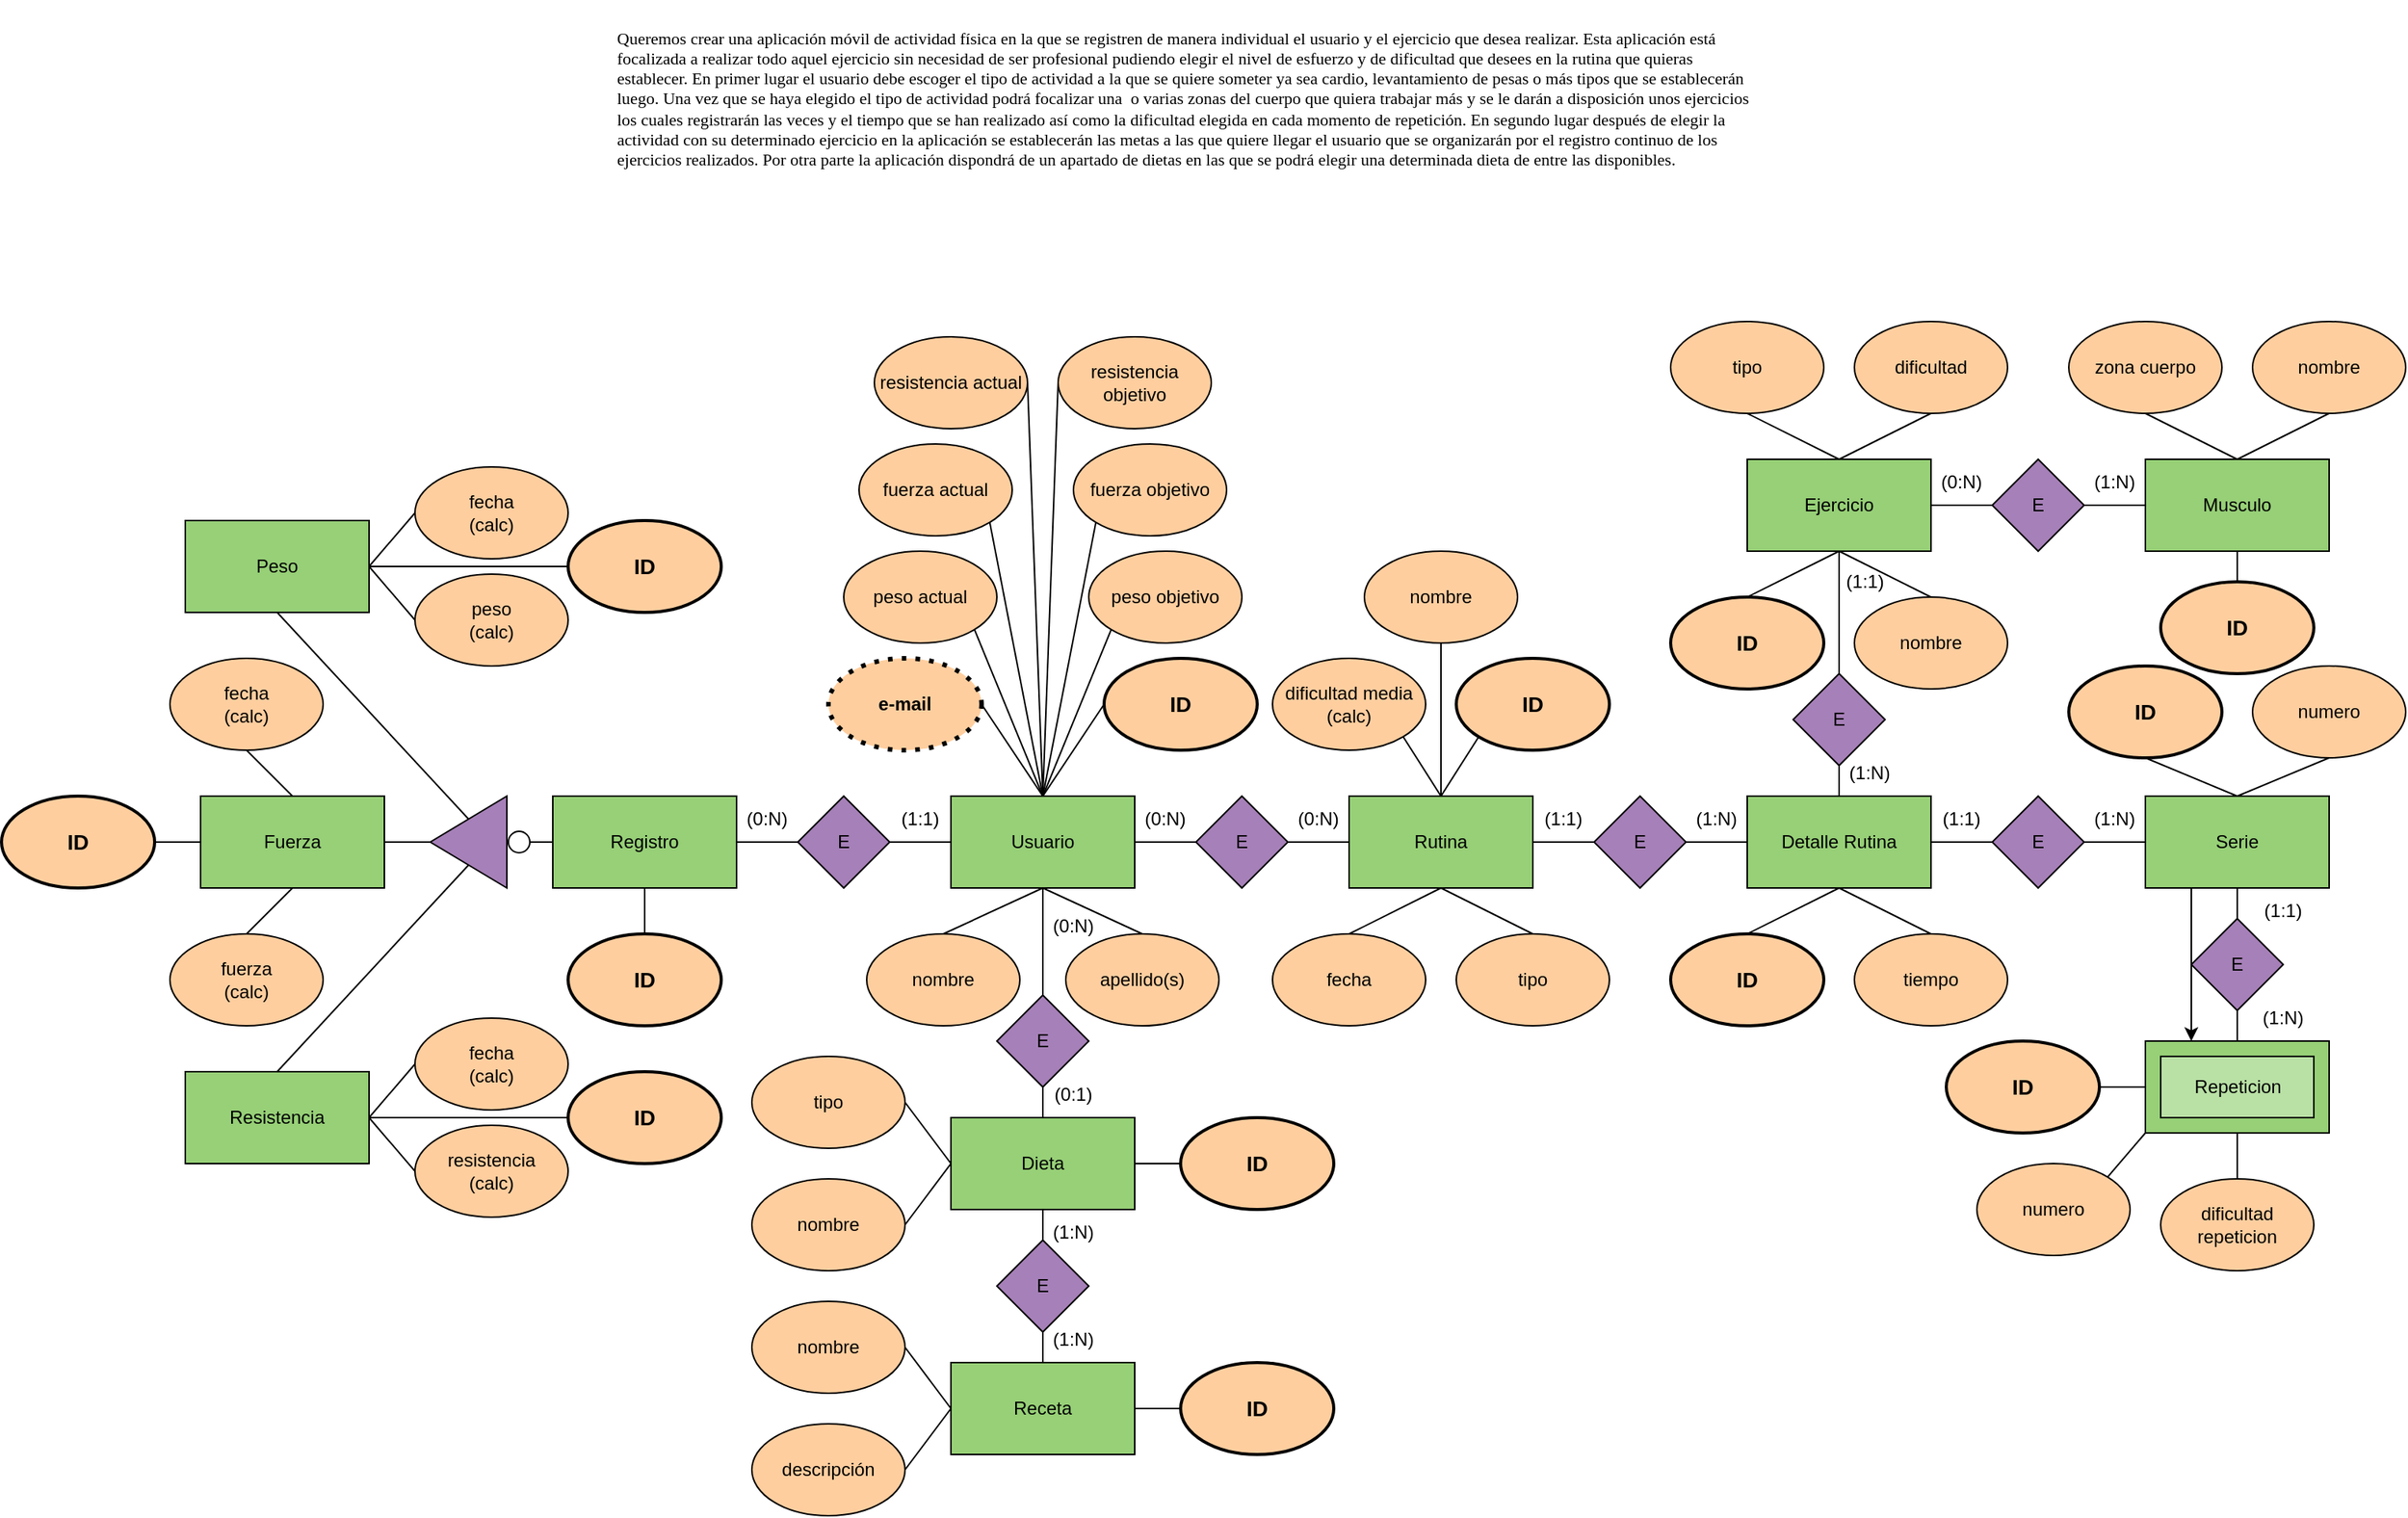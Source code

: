 <mxfile version="22.1.11" type="github">
  <diagram name="Página-1" id="_bR8Y0PelfN_u2xStO4r">
    <mxGraphModel dx="2514" dy="868" grid="1" gridSize="10" guides="1" tooltips="1" connect="1" arrows="1" fold="1" page="1" pageScale="1" pageWidth="827" pageHeight="1169" math="0" shadow="0">
      <root>
        <mxCell id="0" />
        <mxCell id="1" parent="0" />
        <mxCell id="4WxtduSmjNVkcB8dckDW-1" value="&lt;p style=&quot;line-height: 1.8; margin-top: 0pt; margin-bottom: 0pt; font-size: 11px;&quot; dir=&quot;ltr&quot;&gt;&lt;/p&gt;&lt;div style=&quot;font-size: 11px;&quot;&gt;&lt;/div&gt;&lt;span style=&quot;font-size: 11px; background-color: transparent; font-variant-numeric: normal; font-variant-east-asian: normal; font-variant-alternates: normal; font-variant-position: normal; vertical-align: baseline;&quot;&gt;Queremos crear una aplicación móvil de actividad física en la que se registren de manera individual el usuario y el ejercicio que desea realizar. Esta aplicación está focalizada a realizar todo aquel ejercicio sin necesidad de ser profesional pudiendo elegir el nivel de esfuerzo y de dificultad que desees en la rutina que quieras establecer. En primer lugar el usuario debe escoger el tipo de actividad a la que se quiere someter ya sea cardio, levantamiento de pesas o más tipos que se establecerán luego. Una vez que se haya elegido el tipo de actividad podrá focalizar una&amp;nbsp; o varias zonas del cuerpo que quiera trabajar más y se le darán a disposición unos ejercicios los cuales registrarán las veces y el tiempo que se han realizado así como la dificultad elegida en cada momento de repetición. En segundo lugar después de elegir la actividad con su determinado ejercicio en la aplicación se establecerán las metas a las que quiere llegar el usuario que se organizarán por el registro continuo de los ejercicios realizados. Por otra parte la aplicación dispondrá de un apartado de dietas en las que se podrá elegir una determinada dieta de entre las disponibles.&lt;/span&gt;&lt;p style=&quot;font-size: 11px;&quot;&gt;&lt;/p&gt;&lt;span id=&quot;docs-internal-guid-8e93c218-7fff-2fc9-c52b-f58a5ba16b33&quot; style=&quot;font-size: 11px;&quot;&gt;&lt;/span&gt;" style="text;html=1;strokeColor=none;fillColor=none;align=left;verticalAlign=middle;whiteSpace=wrap;rounded=0;fontSize=11;fontFamily=Verdana;" vertex="1" parent="1">
          <mxGeometry x="40" y="40" width="750" height="140" as="geometry" />
        </mxCell>
        <mxCell id="4WxtduSmjNVkcB8dckDW-85" style="edgeStyle=orthogonalEdgeStyle;rounded=0;orthogonalLoop=1;jettySize=auto;html=1;entryX=0.5;entryY=0;entryDx=0;entryDy=0;endArrow=none;endFill=0;" edge="1" parent="1" source="4WxtduSmjNVkcB8dckDW-2" target="4WxtduSmjNVkcB8dckDW-63">
          <mxGeometry relative="1" as="geometry" />
        </mxCell>
        <mxCell id="4WxtduSmjNVkcB8dckDW-89" style="edgeStyle=orthogonalEdgeStyle;rounded=0;orthogonalLoop=1;jettySize=auto;html=1;entryX=1;entryY=0.5;entryDx=0;entryDy=0;endArrow=none;endFill=0;" edge="1" parent="1" source="4WxtduSmjNVkcB8dckDW-2" target="4WxtduSmjNVkcB8dckDW-60">
          <mxGeometry relative="1" as="geometry" />
        </mxCell>
        <mxCell id="4WxtduSmjNVkcB8dckDW-97" style="edgeStyle=orthogonalEdgeStyle;rounded=0;orthogonalLoop=1;jettySize=auto;html=1;entryX=0;entryY=0.5;entryDx=0;entryDy=0;endArrow=none;endFill=0;" edge="1" parent="1" source="4WxtduSmjNVkcB8dckDW-2" target="4WxtduSmjNVkcB8dckDW-62">
          <mxGeometry relative="1" as="geometry" />
        </mxCell>
        <mxCell id="4WxtduSmjNVkcB8dckDW-2" value="Usuario" style="rounded=0;whiteSpace=wrap;html=1;fillColor=#97D077;" vertex="1" parent="1">
          <mxGeometry x="260" y="560" width="120" height="60" as="geometry" />
        </mxCell>
        <mxCell id="4WxtduSmjNVkcB8dckDW-75" style="edgeStyle=orthogonalEdgeStyle;rounded=0;orthogonalLoop=1;jettySize=auto;html=1;exitX=1;exitY=0.5;exitDx=0;exitDy=0;endArrow=none;endFill=0;" edge="1" parent="1" source="4WxtduSmjNVkcB8dckDW-3" target="4WxtduSmjNVkcB8dckDW-68">
          <mxGeometry relative="1" as="geometry" />
        </mxCell>
        <mxCell id="4WxtduSmjNVkcB8dckDW-3" value="Ejercicio" style="rounded=0;whiteSpace=wrap;html=1;fillColor=#97D077;" vertex="1" parent="1">
          <mxGeometry x="780" y="340" width="120" height="60" as="geometry" />
        </mxCell>
        <mxCell id="4WxtduSmjNVkcB8dckDW-159" style="rounded=0;orthogonalLoop=1;jettySize=auto;html=1;exitX=0.5;exitY=1;exitDx=0;exitDy=0;entryX=0.5;entryY=0;entryDx=0;entryDy=0;endArrow=none;endFill=0;" edge="1" parent="1" source="4WxtduSmjNVkcB8dckDW-5" target="4WxtduSmjNVkcB8dckDW-3">
          <mxGeometry relative="1" as="geometry" />
        </mxCell>
        <mxCell id="4WxtduSmjNVkcB8dckDW-5" value="dificultad" style="ellipse;whiteSpace=wrap;html=1;fillColor=#FFCE9F;" vertex="1" parent="1">
          <mxGeometry x="850" y="250" width="100" height="60" as="geometry" />
        </mxCell>
        <mxCell id="4WxtduSmjNVkcB8dckDW-72" value="" style="edgeStyle=orthogonalEdgeStyle;rounded=0;orthogonalLoop=1;jettySize=auto;html=1;endArrow=none;endFill=0;" edge="1" parent="1" source="4WxtduSmjNVkcB8dckDW-10" target="4WxtduSmjNVkcB8dckDW-71">
          <mxGeometry relative="1" as="geometry" />
        </mxCell>
        <mxCell id="4WxtduSmjNVkcB8dckDW-108" style="edgeStyle=orthogonalEdgeStyle;rounded=0;orthogonalLoop=1;jettySize=auto;html=1;exitX=1;exitY=0.5;exitDx=0;exitDy=0;entryX=0;entryY=0.5;entryDx=0;entryDy=0;endArrow=none;endFill=0;" edge="1" parent="1" source="4WxtduSmjNVkcB8dckDW-10" target="4WxtduSmjNVkcB8dckDW-107">
          <mxGeometry relative="1" as="geometry" />
        </mxCell>
        <mxCell id="4WxtduSmjNVkcB8dckDW-10" value="Detalle Rutina" style="rounded=0;whiteSpace=wrap;html=1;fillColor=#97D077;" vertex="1" parent="1">
          <mxGeometry x="780" y="560" width="120" height="60" as="geometry" />
        </mxCell>
        <mxCell id="4WxtduSmjNVkcB8dckDW-12" value="dificultad repeticion" style="ellipse;whiteSpace=wrap;html=1;fillColor=#FFCE9F;" vertex="1" parent="1">
          <mxGeometry x="1050" y="810" width="100" height="60" as="geometry" />
        </mxCell>
        <mxCell id="4WxtduSmjNVkcB8dckDW-13" value="Peso" style="rounded=0;whiteSpace=wrap;html=1;fillColor=#97D077;" vertex="1" parent="1">
          <mxGeometry x="-240" y="380" width="120" height="60" as="geometry" />
        </mxCell>
        <mxCell id="4WxtduSmjNVkcB8dckDW-87" style="edgeStyle=orthogonalEdgeStyle;rounded=0;orthogonalLoop=1;jettySize=auto;html=1;entryX=0.5;entryY=0;entryDx=0;entryDy=0;endArrow=none;endFill=0;" edge="1" parent="1" source="4WxtduSmjNVkcB8dckDW-14" target="4WxtduSmjNVkcB8dckDW-64">
          <mxGeometry relative="1" as="geometry" />
        </mxCell>
        <mxCell id="4WxtduSmjNVkcB8dckDW-14" value="Dieta" style="rounded=0;whiteSpace=wrap;html=1;fillColor=#97D077;" vertex="1" parent="1">
          <mxGeometry x="260" y="770" width="120" height="60" as="geometry" />
        </mxCell>
        <mxCell id="4WxtduSmjNVkcB8dckDW-151" style="rounded=0;orthogonalLoop=1;jettySize=auto;html=1;exitX=0.5;exitY=0;exitDx=0;exitDy=0;entryX=0.5;entryY=1;entryDx=0;entryDy=0;endArrow=none;endFill=0;" edge="1" parent="1" source="4WxtduSmjNVkcB8dckDW-15" target="4WxtduSmjNVkcB8dckDW-36">
          <mxGeometry relative="1" as="geometry" />
        </mxCell>
        <mxCell id="4WxtduSmjNVkcB8dckDW-15" value="tipo" style="ellipse;whiteSpace=wrap;html=1;fillColor=#FFCE9F;" vertex="1" parent="1">
          <mxGeometry x="590" y="650" width="100" height="60" as="geometry" />
        </mxCell>
        <mxCell id="4WxtduSmjNVkcB8dckDW-16" value="Musculo" style="rounded=0;whiteSpace=wrap;html=1;fillColor=#97D077;" vertex="1" parent="1">
          <mxGeometry x="1040" y="340" width="120" height="60" as="geometry" />
        </mxCell>
        <mxCell id="4WxtduSmjNVkcB8dckDW-161" style="rounded=0;orthogonalLoop=1;jettySize=auto;html=1;exitX=0.5;exitY=1;exitDx=0;exitDy=0;entryX=0.5;entryY=0;entryDx=0;entryDy=0;endArrow=none;endFill=0;" edge="1" parent="1" source="4WxtduSmjNVkcB8dckDW-17" target="4WxtduSmjNVkcB8dckDW-16">
          <mxGeometry relative="1" as="geometry" />
        </mxCell>
        <mxCell id="4WxtduSmjNVkcB8dckDW-17" value="zona cuerpo" style="ellipse;whiteSpace=wrap;html=1;fillColor=#FFCE9F;" vertex="1" parent="1">
          <mxGeometry x="990" y="250" width="100" height="60" as="geometry" />
        </mxCell>
        <mxCell id="4WxtduSmjNVkcB8dckDW-18" value="Receta" style="rounded=0;whiteSpace=wrap;html=1;fillColor=#97D077;" vertex="1" parent="1">
          <mxGeometry x="260" y="930" width="120" height="60" as="geometry" />
        </mxCell>
        <mxCell id="4WxtduSmjNVkcB8dckDW-146" style="rounded=0;orthogonalLoop=1;jettySize=auto;html=1;exitX=0.5;exitY=0;exitDx=0;exitDy=0;entryX=0.5;entryY=1;entryDx=0;entryDy=0;endArrow=none;endFill=0;" edge="1" parent="1" source="4WxtduSmjNVkcB8dckDW-19" target="4WxtduSmjNVkcB8dckDW-2">
          <mxGeometry relative="1" as="geometry" />
        </mxCell>
        <mxCell id="4WxtduSmjNVkcB8dckDW-19" value="apellido(s)" style="ellipse;whiteSpace=wrap;html=1;fillColor=#FFCE9F;" vertex="1" parent="1">
          <mxGeometry x="335" y="650" width="100" height="60" as="geometry" />
        </mxCell>
        <mxCell id="4WxtduSmjNVkcB8dckDW-144" style="rounded=0;orthogonalLoop=1;jettySize=auto;html=1;exitX=0.5;exitY=0;exitDx=0;exitDy=0;entryX=0.5;entryY=1;entryDx=0;entryDy=0;startArrow=none;startFill=0;endArrow=none;endFill=0;" edge="1" parent="1" source="4WxtduSmjNVkcB8dckDW-21" target="4WxtduSmjNVkcB8dckDW-2">
          <mxGeometry relative="1" as="geometry" />
        </mxCell>
        <mxCell id="4WxtduSmjNVkcB8dckDW-21" value="nombre" style="ellipse;whiteSpace=wrap;html=1;fillColor=#FFCE9F;" vertex="1" parent="1">
          <mxGeometry x="205" y="650" width="100" height="60" as="geometry" />
        </mxCell>
        <mxCell id="4WxtduSmjNVkcB8dckDW-137" style="rounded=0;orthogonalLoop=1;jettySize=auto;html=1;exitX=0;exitY=1;exitDx=0;exitDy=0;entryX=0.5;entryY=0;entryDx=0;entryDy=0;endArrow=none;endFill=0;" edge="1" parent="1" source="4WxtduSmjNVkcB8dckDW-22" target="4WxtduSmjNVkcB8dckDW-2">
          <mxGeometry relative="1" as="geometry" />
        </mxCell>
        <mxCell id="4WxtduSmjNVkcB8dckDW-22" value="fuerza objetivo" style="ellipse;whiteSpace=wrap;html=1;fillColor=#FFCE9F;" vertex="1" parent="1">
          <mxGeometry x="340" y="330" width="100" height="60" as="geometry" />
        </mxCell>
        <mxCell id="4WxtduSmjNVkcB8dckDW-135" style="rounded=0;orthogonalLoop=1;jettySize=auto;html=1;exitX=0;exitY=0.5;exitDx=0;exitDy=0;entryX=0.5;entryY=0;entryDx=0;entryDy=0;endArrow=none;endFill=0;" edge="1" parent="1" source="4WxtduSmjNVkcB8dckDW-23" target="4WxtduSmjNVkcB8dckDW-2">
          <mxGeometry relative="1" as="geometry" />
        </mxCell>
        <mxCell id="4WxtduSmjNVkcB8dckDW-23" value="resistencia objetivo" style="ellipse;whiteSpace=wrap;html=1;fillColor=#FFCE9F;" vertex="1" parent="1">
          <mxGeometry x="330" y="260" width="100" height="60" as="geometry" />
        </mxCell>
        <mxCell id="4WxtduSmjNVkcB8dckDW-138" style="rounded=0;orthogonalLoop=1;jettySize=auto;html=1;exitX=1;exitY=1;exitDx=0;exitDy=0;entryX=0.5;entryY=0;entryDx=0;entryDy=0;endArrow=none;endFill=0;" edge="1" parent="1" source="4WxtduSmjNVkcB8dckDW-24" target="4WxtduSmjNVkcB8dckDW-2">
          <mxGeometry relative="1" as="geometry" />
        </mxCell>
        <mxCell id="4WxtduSmjNVkcB8dckDW-24" value="fuerza actual" style="ellipse;whiteSpace=wrap;html=1;fillColor=#FFCE9F;" vertex="1" parent="1">
          <mxGeometry x="200" y="330" width="100" height="60" as="geometry" />
        </mxCell>
        <mxCell id="4WxtduSmjNVkcB8dckDW-136" style="rounded=0;orthogonalLoop=1;jettySize=auto;html=1;exitX=1;exitY=0.5;exitDx=0;exitDy=0;entryX=0.5;entryY=0;entryDx=0;entryDy=0;endArrow=none;endFill=0;" edge="1" parent="1" source="4WxtduSmjNVkcB8dckDW-25" target="4WxtduSmjNVkcB8dckDW-2">
          <mxGeometry relative="1" as="geometry" />
        </mxCell>
        <mxCell id="4WxtduSmjNVkcB8dckDW-25" value="resistencia actual" style="ellipse;whiteSpace=wrap;html=1;fillColor=#FFCE9F;" vertex="1" parent="1">
          <mxGeometry x="210" y="260" width="100" height="60" as="geometry" />
        </mxCell>
        <mxCell id="4WxtduSmjNVkcB8dckDW-175" style="rounded=0;orthogonalLoop=1;jettySize=auto;html=1;exitX=1;exitY=0.5;exitDx=0;exitDy=0;entryX=0;entryY=0.5;entryDx=0;entryDy=0;endArrow=none;endFill=0;" edge="1" parent="1" source="4WxtduSmjNVkcB8dckDW-26" target="4WxtduSmjNVkcB8dckDW-18">
          <mxGeometry relative="1" as="geometry" />
        </mxCell>
        <mxCell id="4WxtduSmjNVkcB8dckDW-26" value="nombre" style="ellipse;whiteSpace=wrap;html=1;fillColor=#FFCE9F;" vertex="1" parent="1">
          <mxGeometry x="130" y="890" width="100" height="60" as="geometry" />
        </mxCell>
        <mxCell id="4WxtduSmjNVkcB8dckDW-126" style="edgeStyle=orthogonalEdgeStyle;rounded=0;orthogonalLoop=1;jettySize=auto;html=1;entryX=0;entryY=0.5;entryDx=0;entryDy=0;endArrow=circle;endFill=0;" edge="1" parent="1" source="4WxtduSmjNVkcB8dckDW-27" target="4WxtduSmjNVkcB8dckDW-125">
          <mxGeometry relative="1" as="geometry">
            <Array as="points">
              <mxPoint x="-10" y="590" />
              <mxPoint x="-10" y="590" />
            </Array>
          </mxGeometry>
        </mxCell>
        <mxCell id="4WxtduSmjNVkcB8dckDW-27" value="Registro" style="rounded=0;whiteSpace=wrap;html=1;fillColor=#97D077;" vertex="1" parent="1">
          <mxGeometry y="560" width="120" height="60" as="geometry" />
        </mxCell>
        <mxCell id="4WxtduSmjNVkcB8dckDW-28" value="Resistencia" style="rounded=0;whiteSpace=wrap;html=1;fillColor=#97D077;" vertex="1" parent="1">
          <mxGeometry x="-240" y="740" width="120" height="60" as="geometry" />
        </mxCell>
        <mxCell id="4WxtduSmjNVkcB8dckDW-198" style="rounded=0;orthogonalLoop=1;jettySize=auto;html=1;exitX=0;exitY=0.5;exitDx=0;exitDy=0;entryX=1;entryY=0.5;entryDx=0;entryDy=0;endArrow=none;endFill=0;" edge="1" parent="1" source="4WxtduSmjNVkcB8dckDW-29" target="4WxtduSmjNVkcB8dckDW-13">
          <mxGeometry relative="1" as="geometry" />
        </mxCell>
        <mxCell id="4WxtduSmjNVkcB8dckDW-29" value="fecha&lt;br&gt;(calc)" style="ellipse;whiteSpace=wrap;html=1;fillColor=#FFCE9F;" vertex="1" parent="1">
          <mxGeometry x="-90" y="345" width="100" height="60" as="geometry" />
        </mxCell>
        <mxCell id="4WxtduSmjNVkcB8dckDW-200" style="rounded=0;orthogonalLoop=1;jettySize=auto;html=1;exitX=0;exitY=0.5;exitDx=0;exitDy=0;entryX=1;entryY=0.5;entryDx=0;entryDy=0;endArrow=none;endFill=0;" edge="1" parent="1" source="4WxtduSmjNVkcB8dckDW-30" target="4WxtduSmjNVkcB8dckDW-13">
          <mxGeometry relative="1" as="geometry" />
        </mxCell>
        <mxCell id="4WxtduSmjNVkcB8dckDW-30" value="peso&lt;br&gt;(calc)" style="ellipse;whiteSpace=wrap;html=1;fillColor=#FFCE9F;" vertex="1" parent="1">
          <mxGeometry x="-90" y="415" width="100" height="60" as="geometry" />
        </mxCell>
        <mxCell id="4WxtduSmjNVkcB8dckDW-201" style="rounded=0;orthogonalLoop=1;jettySize=auto;html=1;exitX=0.5;exitY=1;exitDx=0;exitDy=0;entryX=0.5;entryY=0;entryDx=0;entryDy=0;endArrow=none;endFill=0;" edge="1" parent="1" source="4WxtduSmjNVkcB8dckDW-31" target="4WxtduSmjNVkcB8dckDW-124">
          <mxGeometry relative="1" as="geometry" />
        </mxCell>
        <mxCell id="4WxtduSmjNVkcB8dckDW-31" value="fecha&lt;br&gt;(calc)" style="ellipse;whiteSpace=wrap;html=1;fillColor=#FFCE9F;" vertex="1" parent="1">
          <mxGeometry x="-250" y="470" width="100" height="60" as="geometry" />
        </mxCell>
        <mxCell id="4WxtduSmjNVkcB8dckDW-203" style="rounded=0;orthogonalLoop=1;jettySize=auto;html=1;exitX=0.5;exitY=0;exitDx=0;exitDy=0;entryX=0.5;entryY=1;entryDx=0;entryDy=0;endArrow=none;endFill=0;" edge="1" parent="1" source="4WxtduSmjNVkcB8dckDW-32" target="4WxtduSmjNVkcB8dckDW-124">
          <mxGeometry relative="1" as="geometry" />
        </mxCell>
        <mxCell id="4WxtduSmjNVkcB8dckDW-32" value="fuerza&lt;br&gt;(calc)" style="ellipse;whiteSpace=wrap;html=1;fillColor=#FFCE9F;" vertex="1" parent="1">
          <mxGeometry x="-250" y="650" width="100" height="60" as="geometry" />
        </mxCell>
        <mxCell id="4WxtduSmjNVkcB8dckDW-205" style="rounded=0;orthogonalLoop=1;jettySize=auto;html=1;exitX=0;exitY=0.5;exitDx=0;exitDy=0;entryX=1;entryY=0.5;entryDx=0;entryDy=0;endArrow=none;endFill=0;" edge="1" parent="1" source="4WxtduSmjNVkcB8dckDW-33" target="4WxtduSmjNVkcB8dckDW-28">
          <mxGeometry relative="1" as="geometry" />
        </mxCell>
        <mxCell id="4WxtduSmjNVkcB8dckDW-33" value="fecha&lt;br&gt;(calc)" style="ellipse;whiteSpace=wrap;html=1;fillColor=#FFCE9F;" vertex="1" parent="1">
          <mxGeometry x="-90" y="705" width="100" height="60" as="geometry" />
        </mxCell>
        <mxCell id="4WxtduSmjNVkcB8dckDW-207" style="rounded=0;orthogonalLoop=1;jettySize=auto;html=1;exitX=0;exitY=0.5;exitDx=0;exitDy=0;entryX=1;entryY=0.5;entryDx=0;entryDy=0;endArrow=none;endFill=0;" edge="1" parent="1" source="4WxtduSmjNVkcB8dckDW-34" target="4WxtduSmjNVkcB8dckDW-28">
          <mxGeometry relative="1" as="geometry" />
        </mxCell>
        <mxCell id="4WxtduSmjNVkcB8dckDW-34" value="resistencia&lt;br&gt;(calc)" style="ellipse;whiteSpace=wrap;html=1;fillColor=#FFCE9F;" vertex="1" parent="1">
          <mxGeometry x="-90" y="775" width="100" height="60" as="geometry" />
        </mxCell>
        <mxCell id="4WxtduSmjNVkcB8dckDW-81" style="edgeStyle=orthogonalEdgeStyle;rounded=0;orthogonalLoop=1;jettySize=auto;html=1;entryX=0;entryY=0.5;entryDx=0;entryDy=0;endArrow=none;endFill=0;" edge="1" parent="1" source="4WxtduSmjNVkcB8dckDW-36" target="4WxtduSmjNVkcB8dckDW-65">
          <mxGeometry relative="1" as="geometry">
            <mxPoint x="700" y="590" as="targetPoint" />
          </mxGeometry>
        </mxCell>
        <mxCell id="4WxtduSmjNVkcB8dckDW-36" value="Rutina" style="rounded=0;whiteSpace=wrap;html=1;fillColor=#97D077;" vertex="1" parent="1">
          <mxGeometry x="520" y="560" width="120" height="60" as="geometry" />
        </mxCell>
        <mxCell id="4WxtduSmjNVkcB8dckDW-147" style="rounded=0;orthogonalLoop=1;jettySize=auto;html=1;exitX=1;exitY=1;exitDx=0;exitDy=0;entryX=0.5;entryY=0;entryDx=0;entryDy=0;endArrow=none;endFill=0;" edge="1" parent="1" source="4WxtduSmjNVkcB8dckDW-37" target="4WxtduSmjNVkcB8dckDW-36">
          <mxGeometry relative="1" as="geometry" />
        </mxCell>
        <mxCell id="4WxtduSmjNVkcB8dckDW-37" value="dificultad media&lt;br&gt;(calc)" style="ellipse;whiteSpace=wrap;html=1;fillColor=#FFCE9F;" vertex="1" parent="1">
          <mxGeometry x="470" y="470" width="100" height="60" as="geometry" />
        </mxCell>
        <mxCell id="4WxtduSmjNVkcB8dckDW-150" style="rounded=0;orthogonalLoop=1;jettySize=auto;html=1;exitX=0.5;exitY=0;exitDx=0;exitDy=0;entryX=0.5;entryY=1;entryDx=0;entryDy=0;endArrow=none;endFill=0;" edge="1" parent="1" source="4WxtduSmjNVkcB8dckDW-38" target="4WxtduSmjNVkcB8dckDW-36">
          <mxGeometry relative="1" as="geometry" />
        </mxCell>
        <mxCell id="4WxtduSmjNVkcB8dckDW-38" value="fecha" style="ellipse;whiteSpace=wrap;html=1;fillColor=#FFCE9F;" vertex="1" parent="1">
          <mxGeometry x="470" y="650" width="100" height="60" as="geometry" />
        </mxCell>
        <mxCell id="4WxtduSmjNVkcB8dckDW-139" style="rounded=0;orthogonalLoop=1;jettySize=auto;html=1;exitX=0;exitY=1;exitDx=0;exitDy=0;entryX=0.5;entryY=0;entryDx=0;entryDy=0;endArrow=none;endFill=0;" edge="1" parent="1" source="4WxtduSmjNVkcB8dckDW-41" target="4WxtduSmjNVkcB8dckDW-2">
          <mxGeometry relative="1" as="geometry" />
        </mxCell>
        <mxCell id="4WxtduSmjNVkcB8dckDW-41" value="peso objetivo" style="ellipse;whiteSpace=wrap;html=1;fillColor=#FFCE9F;" vertex="1" parent="1">
          <mxGeometry x="350" y="400" width="100" height="60" as="geometry" />
        </mxCell>
        <mxCell id="4WxtduSmjNVkcB8dckDW-141" style="rounded=0;orthogonalLoop=1;jettySize=auto;html=1;exitX=1;exitY=1;exitDx=0;exitDy=0;entryX=0.5;entryY=0;entryDx=0;entryDy=0;endArrow=none;endFill=0;" edge="1" parent="1" source="4WxtduSmjNVkcB8dckDW-42" target="4WxtduSmjNVkcB8dckDW-2">
          <mxGeometry relative="1" as="geometry" />
        </mxCell>
        <mxCell id="4WxtduSmjNVkcB8dckDW-42" value="peso actual" style="ellipse;whiteSpace=wrap;html=1;fillColor=#FFCE9F;" vertex="1" parent="1">
          <mxGeometry x="190" y="400" width="100" height="60" as="geometry" />
        </mxCell>
        <mxCell id="4WxtduSmjNVkcB8dckDW-142" style="rounded=0;orthogonalLoop=1;jettySize=auto;html=1;exitX=0;exitY=0.5;exitDx=0;exitDy=0;entryX=0.5;entryY=0;entryDx=0;entryDy=0;endArrow=none;endFill=0;" edge="1" parent="1" source="4WxtduSmjNVkcB8dckDW-43" target="4WxtduSmjNVkcB8dckDW-2">
          <mxGeometry relative="1" as="geometry" />
        </mxCell>
        <mxCell id="4WxtduSmjNVkcB8dckDW-43" value="ID" style="ellipse;whiteSpace=wrap;html=1;strokeWidth=2;fontStyle=1;fontSize=14;fillColor=#FFCE9F;" vertex="1" parent="1">
          <mxGeometry x="360" y="470" width="100" height="60" as="geometry" />
        </mxCell>
        <mxCell id="4WxtduSmjNVkcB8dckDW-143" style="rounded=0;orthogonalLoop=1;jettySize=auto;html=1;exitX=1;exitY=0.5;exitDx=0;exitDy=0;entryX=0.5;entryY=0;entryDx=0;entryDy=0;endArrow=none;endFill=0;" edge="1" parent="1" source="4WxtduSmjNVkcB8dckDW-44" target="4WxtduSmjNVkcB8dckDW-2">
          <mxGeometry relative="1" as="geometry" />
        </mxCell>
        <mxCell id="4WxtduSmjNVkcB8dckDW-44" value="e-mail" style="ellipse;whiteSpace=wrap;html=1;fillColor=#FFCE9F;strokeWidth=3;dashed=1;dashPattern=1 2;fontStyle=1" vertex="1" parent="1">
          <mxGeometry x="180" y="470" width="100" height="60" as="geometry" />
        </mxCell>
        <mxCell id="4WxtduSmjNVkcB8dckDW-171" style="rounded=0;orthogonalLoop=1;jettySize=auto;html=1;exitX=0;exitY=0.5;exitDx=0;exitDy=0;entryX=1;entryY=0.5;entryDx=0;entryDy=0;endArrow=none;endFill=0;" edge="1" parent="1" source="4WxtduSmjNVkcB8dckDW-48" target="4WxtduSmjNVkcB8dckDW-14">
          <mxGeometry relative="1" as="geometry" />
        </mxCell>
        <mxCell id="4WxtduSmjNVkcB8dckDW-48" value="ID" style="ellipse;whiteSpace=wrap;html=1;strokeWidth=2;fontStyle=1;fontSize=14;fillColor=#FFCE9F;" vertex="1" parent="1">
          <mxGeometry x="410" y="770" width="100" height="60" as="geometry" />
        </mxCell>
        <mxCell id="4WxtduSmjNVkcB8dckDW-190" style="rounded=0;orthogonalLoop=1;jettySize=auto;html=1;exitX=0;exitY=0.5;exitDx=0;exitDy=0;entryX=1;entryY=0.5;entryDx=0;entryDy=0;endArrow=none;endFill=0;" edge="1" parent="1" source="4WxtduSmjNVkcB8dckDW-49" target="4WxtduSmjNVkcB8dckDW-18">
          <mxGeometry relative="1" as="geometry" />
        </mxCell>
        <mxCell id="4WxtduSmjNVkcB8dckDW-49" value="ID" style="ellipse;whiteSpace=wrap;html=1;strokeWidth=2;fontStyle=1;fontSize=14;fillColor=#FFCE9F;" vertex="1" parent="1">
          <mxGeometry x="410" y="930" width="100" height="60" as="geometry" />
        </mxCell>
        <mxCell id="4WxtduSmjNVkcB8dckDW-172" style="rounded=0;orthogonalLoop=1;jettySize=auto;html=1;exitX=1;exitY=0.5;exitDx=0;exitDy=0;entryX=0;entryY=0.5;entryDx=0;entryDy=0;endArrow=none;endFill=0;" edge="1" parent="1" source="4WxtduSmjNVkcB8dckDW-50" target="4WxtduSmjNVkcB8dckDW-14">
          <mxGeometry relative="1" as="geometry" />
        </mxCell>
        <mxCell id="4WxtduSmjNVkcB8dckDW-50" value="tipo" style="ellipse;whiteSpace=wrap;html=1;fillColor=#FFCE9F;" vertex="1" parent="1">
          <mxGeometry x="130" y="730" width="100" height="60" as="geometry" />
        </mxCell>
        <mxCell id="4WxtduSmjNVkcB8dckDW-216" style="rounded=0;orthogonalLoop=1;jettySize=auto;html=1;exitX=1;exitY=0.5;exitDx=0;exitDy=0;entryX=0;entryY=0.5;entryDx=0;entryDy=0;endArrow=none;endFill=0;" edge="1" parent="1" source="4WxtduSmjNVkcB8dckDW-51" target="4WxtduSmjNVkcB8dckDW-18">
          <mxGeometry relative="1" as="geometry" />
        </mxCell>
        <mxCell id="4WxtduSmjNVkcB8dckDW-51" value="descripción" style="ellipse;whiteSpace=wrap;html=1;fillColor=#FFCE9F;" vertex="1" parent="1">
          <mxGeometry x="130" y="970" width="100" height="60" as="geometry" />
        </mxCell>
        <mxCell id="4WxtduSmjNVkcB8dckDW-148" style="rounded=0;orthogonalLoop=1;jettySize=auto;html=1;exitX=0;exitY=1;exitDx=0;exitDy=0;entryX=0.5;entryY=0;entryDx=0;entryDy=0;endArrow=none;endFill=0;" edge="1" parent="1" source="4WxtduSmjNVkcB8dckDW-52" target="4WxtduSmjNVkcB8dckDW-36">
          <mxGeometry relative="1" as="geometry" />
        </mxCell>
        <mxCell id="4WxtduSmjNVkcB8dckDW-52" value="ID" style="ellipse;whiteSpace=wrap;html=1;strokeWidth=2;fontStyle=1;fontSize=14;fillColor=#FFCE9F;" vertex="1" parent="1">
          <mxGeometry x="590" y="470" width="100" height="60" as="geometry" />
        </mxCell>
        <mxCell id="4WxtduSmjNVkcB8dckDW-152" style="rounded=0;orthogonalLoop=1;jettySize=auto;html=1;exitX=0.5;exitY=0;exitDx=0;exitDy=0;entryX=0.5;entryY=1;entryDx=0;entryDy=0;endArrow=none;endFill=0;" edge="1" parent="1" source="4WxtduSmjNVkcB8dckDW-53" target="4WxtduSmjNVkcB8dckDW-10">
          <mxGeometry relative="1" as="geometry" />
        </mxCell>
        <mxCell id="4WxtduSmjNVkcB8dckDW-53" value="ID" style="ellipse;whiteSpace=wrap;html=1;strokeWidth=2;fontStyle=1;fontSize=14;fillColor=#FFCE9F;" vertex="1" parent="1">
          <mxGeometry x="730" y="650" width="100" height="60" as="geometry" />
        </mxCell>
        <mxCell id="4WxtduSmjNVkcB8dckDW-149" style="rounded=0;orthogonalLoop=1;jettySize=auto;html=1;exitX=0.5;exitY=1;exitDx=0;exitDy=0;entryX=0.5;entryY=0;entryDx=0;entryDy=0;endArrow=none;endFill=0;" edge="1" parent="1" source="4WxtduSmjNVkcB8dckDW-54" target="4WxtduSmjNVkcB8dckDW-36">
          <mxGeometry relative="1" as="geometry" />
        </mxCell>
        <mxCell id="4WxtduSmjNVkcB8dckDW-54" value="nombre" style="ellipse;whiteSpace=wrap;html=1;fillColor=#FFCE9F;" vertex="1" parent="1">
          <mxGeometry x="530" y="400" width="100" height="60" as="geometry" />
        </mxCell>
        <mxCell id="4WxtduSmjNVkcB8dckDW-160" style="rounded=0;orthogonalLoop=1;jettySize=auto;html=1;exitX=0.5;exitY=1;exitDx=0;exitDy=0;entryX=0.5;entryY=0;entryDx=0;entryDy=0;endArrow=none;endFill=0;" edge="1" parent="1" source="4WxtduSmjNVkcB8dckDW-56" target="4WxtduSmjNVkcB8dckDW-3">
          <mxGeometry relative="1" as="geometry" />
        </mxCell>
        <mxCell id="4WxtduSmjNVkcB8dckDW-56" value="tipo" style="ellipse;whiteSpace=wrap;html=1;fillColor=#FFCE9F;" vertex="1" parent="1">
          <mxGeometry x="730" y="250" width="100" height="60" as="geometry" />
        </mxCell>
        <mxCell id="4WxtduSmjNVkcB8dckDW-157" style="rounded=0;orthogonalLoop=1;jettySize=auto;html=1;exitX=0.5;exitY=0;exitDx=0;exitDy=0;entryX=0.5;entryY=1;entryDx=0;entryDy=0;endArrow=none;endFill=0;" edge="1" parent="1" source="4WxtduSmjNVkcB8dckDW-57" target="4WxtduSmjNVkcB8dckDW-3">
          <mxGeometry relative="1" as="geometry" />
        </mxCell>
        <mxCell id="4WxtduSmjNVkcB8dckDW-57" value="ID" style="ellipse;whiteSpace=wrap;html=1;strokeWidth=2;fontStyle=1;fontSize=14;fillColor=#FFCE9F;" vertex="1" parent="1">
          <mxGeometry x="730" y="430" width="100" height="60" as="geometry" />
        </mxCell>
        <mxCell id="4WxtduSmjNVkcB8dckDW-162" style="rounded=0;orthogonalLoop=1;jettySize=auto;html=1;exitX=0.5;exitY=0;exitDx=0;exitDy=0;entryX=0.5;entryY=1;entryDx=0;entryDy=0;endArrow=none;endFill=0;" edge="1" parent="1" source="4WxtduSmjNVkcB8dckDW-58" target="4WxtduSmjNVkcB8dckDW-16">
          <mxGeometry relative="1" as="geometry" />
        </mxCell>
        <mxCell id="4WxtduSmjNVkcB8dckDW-58" value="ID" style="ellipse;whiteSpace=wrap;html=1;strokeWidth=2;fontStyle=1;fontSize=14;fillColor=#FFCE9F;" vertex="1" parent="1">
          <mxGeometry x="1050" y="420" width="100" height="60" as="geometry" />
        </mxCell>
        <mxCell id="4WxtduSmjNVkcB8dckDW-95" style="edgeStyle=orthogonalEdgeStyle;rounded=0;orthogonalLoop=1;jettySize=auto;html=1;entryX=1;entryY=0.5;entryDx=0;entryDy=0;endArrow=none;endFill=0;" edge="1" parent="1" source="4WxtduSmjNVkcB8dckDW-60" target="4WxtduSmjNVkcB8dckDW-27">
          <mxGeometry relative="1" as="geometry" />
        </mxCell>
        <mxCell id="4WxtduSmjNVkcB8dckDW-60" value="E" style="rhombus;whiteSpace=wrap;html=1;fillColor=#A680B8;" vertex="1" parent="1">
          <mxGeometry x="160" y="560" width="60" height="60" as="geometry" />
        </mxCell>
        <mxCell id="4WxtduSmjNVkcB8dckDW-98" style="edgeStyle=orthogonalEdgeStyle;rounded=0;orthogonalLoop=1;jettySize=auto;html=1;entryX=0;entryY=0.5;entryDx=0;entryDy=0;endArrow=none;endFill=0;" edge="1" parent="1" source="4WxtduSmjNVkcB8dckDW-62" target="4WxtduSmjNVkcB8dckDW-36">
          <mxGeometry relative="1" as="geometry" />
        </mxCell>
        <mxCell id="4WxtduSmjNVkcB8dckDW-62" value="E" style="rhombus;whiteSpace=wrap;html=1;fillColor=#A680B8;" vertex="1" parent="1">
          <mxGeometry x="420" y="560" width="60" height="60" as="geometry" />
        </mxCell>
        <mxCell id="4WxtduSmjNVkcB8dckDW-86" style="edgeStyle=orthogonalEdgeStyle;rounded=0;orthogonalLoop=1;jettySize=auto;html=1;entryX=0.5;entryY=0;entryDx=0;entryDy=0;endArrow=none;endFill=0;" edge="1" parent="1" target="4WxtduSmjNVkcB8dckDW-14">
          <mxGeometry relative="1" as="geometry">
            <mxPoint x="320" y="740" as="sourcePoint" />
          </mxGeometry>
        </mxCell>
        <mxCell id="4WxtduSmjNVkcB8dckDW-63" value="E" style="rhombus;whiteSpace=wrap;html=1;fillColor=#A680B8;" vertex="1" parent="1">
          <mxGeometry x="290" y="690" width="60" height="60" as="geometry" />
        </mxCell>
        <mxCell id="4WxtduSmjNVkcB8dckDW-88" style="edgeStyle=orthogonalEdgeStyle;rounded=0;orthogonalLoop=1;jettySize=auto;html=1;endArrow=none;endFill=0;" edge="1" parent="1" source="4WxtduSmjNVkcB8dckDW-64" target="4WxtduSmjNVkcB8dckDW-18">
          <mxGeometry relative="1" as="geometry" />
        </mxCell>
        <mxCell id="4WxtduSmjNVkcB8dckDW-64" value="E" style="rhombus;whiteSpace=wrap;html=1;fillColor=#A680B8;" vertex="1" parent="1">
          <mxGeometry x="290" y="850" width="60" height="60" as="geometry" />
        </mxCell>
        <mxCell id="4WxtduSmjNVkcB8dckDW-82" style="edgeStyle=orthogonalEdgeStyle;rounded=0;orthogonalLoop=1;jettySize=auto;html=1;entryX=0;entryY=0.5;entryDx=0;entryDy=0;endArrow=none;endFill=0;" edge="1" parent="1" source="4WxtduSmjNVkcB8dckDW-65" target="4WxtduSmjNVkcB8dckDW-10">
          <mxGeometry relative="1" as="geometry" />
        </mxCell>
        <mxCell id="4WxtduSmjNVkcB8dckDW-65" value="E" style="rhombus;whiteSpace=wrap;html=1;fillColor=#A680B8;" vertex="1" parent="1">
          <mxGeometry x="680" y="560" width="60" height="60" as="geometry" />
        </mxCell>
        <mxCell id="4WxtduSmjNVkcB8dckDW-76" style="edgeStyle=orthogonalEdgeStyle;rounded=0;orthogonalLoop=1;jettySize=auto;html=1;exitX=1;exitY=0.5;exitDx=0;exitDy=0;entryX=0;entryY=0.5;entryDx=0;entryDy=0;endArrow=none;endFill=0;" edge="1" parent="1" source="4WxtduSmjNVkcB8dckDW-68" target="4WxtduSmjNVkcB8dckDW-16">
          <mxGeometry relative="1" as="geometry" />
        </mxCell>
        <mxCell id="4WxtduSmjNVkcB8dckDW-68" value="E" style="rhombus;whiteSpace=wrap;html=1;fillColor=#A680B8;" vertex="1" parent="1">
          <mxGeometry x="940" y="340" width="60" height="60" as="geometry" />
        </mxCell>
        <mxCell id="4WxtduSmjNVkcB8dckDW-215" style="rounded=0;orthogonalLoop=1;jettySize=auto;html=1;exitX=0.5;exitY=1;exitDx=0;exitDy=0;entryX=0.5;entryY=0;entryDx=0;entryDy=0;endArrow=none;endFill=0;" edge="1" parent="1" source="4WxtduSmjNVkcB8dckDW-69" target="4WxtduSmjNVkcB8dckDW-16">
          <mxGeometry relative="1" as="geometry" />
        </mxCell>
        <mxCell id="4WxtduSmjNVkcB8dckDW-69" value="nombre" style="ellipse;whiteSpace=wrap;html=1;fillColor=#FFCE9F;" vertex="1" parent="1">
          <mxGeometry x="1110" y="250" width="100" height="60" as="geometry" />
        </mxCell>
        <mxCell id="4WxtduSmjNVkcB8dckDW-158" style="rounded=0;orthogonalLoop=1;jettySize=auto;html=1;exitX=0.5;exitY=0;exitDx=0;exitDy=0;entryX=0.5;entryY=1;entryDx=0;entryDy=0;endArrow=none;endFill=0;" edge="1" parent="1" source="4WxtduSmjNVkcB8dckDW-70" target="4WxtduSmjNVkcB8dckDW-3">
          <mxGeometry relative="1" as="geometry" />
        </mxCell>
        <mxCell id="4WxtduSmjNVkcB8dckDW-70" value="nombre" style="ellipse;whiteSpace=wrap;html=1;fillColor=#FFCE9F;" vertex="1" parent="1">
          <mxGeometry x="850" y="430" width="100" height="60" as="geometry" />
        </mxCell>
        <mxCell id="4WxtduSmjNVkcB8dckDW-74" style="edgeStyle=orthogonalEdgeStyle;rounded=0;orthogonalLoop=1;jettySize=auto;html=1;entryX=0.5;entryY=1;entryDx=0;entryDy=0;endArrow=none;endFill=0;" edge="1" parent="1" source="4WxtduSmjNVkcB8dckDW-71" target="4WxtduSmjNVkcB8dckDW-3">
          <mxGeometry relative="1" as="geometry" />
        </mxCell>
        <mxCell id="4WxtduSmjNVkcB8dckDW-71" value="E" style="rhombus;whiteSpace=wrap;html=1;fillColor=#A680B8;" vertex="1" parent="1">
          <mxGeometry x="810" y="480" width="60" height="60" as="geometry" />
        </mxCell>
        <mxCell id="4WxtduSmjNVkcB8dckDW-111" style="edgeStyle=orthogonalEdgeStyle;rounded=0;orthogonalLoop=1;jettySize=auto;html=1;exitX=0.5;exitY=1;exitDx=0;exitDy=0;entryX=0.5;entryY=0;entryDx=0;entryDy=0;endArrow=none;endFill=0;" edge="1" parent="1" source="4WxtduSmjNVkcB8dckDW-101" target="4WxtduSmjNVkcB8dckDW-110">
          <mxGeometry relative="1" as="geometry" />
        </mxCell>
        <mxCell id="4WxtduSmjNVkcB8dckDW-101" value="Serie" style="rounded=0;whiteSpace=wrap;html=1;fillColor=#97D077;" vertex="1" parent="1">
          <mxGeometry x="1040" y="560" width="120" height="60" as="geometry" />
        </mxCell>
        <mxCell id="4WxtduSmjNVkcB8dckDW-212" style="rounded=0;orthogonalLoop=1;jettySize=auto;html=1;exitX=0.5;exitY=1;exitDx=0;exitDy=0;entryX=0.5;entryY=0;entryDx=0;entryDy=0;endArrow=none;endFill=0;" edge="1" parent="1" source="4WxtduSmjNVkcB8dckDW-102" target="4WxtduSmjNVkcB8dckDW-101">
          <mxGeometry relative="1" as="geometry" />
        </mxCell>
        <mxCell id="4WxtduSmjNVkcB8dckDW-102" value="ID" style="ellipse;whiteSpace=wrap;html=1;strokeWidth=2;fontStyle=1;fontSize=14;fillColor=#FFCE9F;" vertex="1" parent="1">
          <mxGeometry x="990" y="475" width="100" height="60" as="geometry" />
        </mxCell>
        <mxCell id="4WxtduSmjNVkcB8dckDW-211" style="rounded=0;orthogonalLoop=1;jettySize=auto;html=1;exitX=0.5;exitY=1;exitDx=0;exitDy=0;entryX=0.5;entryY=0;entryDx=0;entryDy=0;endArrow=none;endFill=0;" edge="1" parent="1" source="4WxtduSmjNVkcB8dckDW-103" target="4WxtduSmjNVkcB8dckDW-101">
          <mxGeometry relative="1" as="geometry" />
        </mxCell>
        <mxCell id="4WxtduSmjNVkcB8dckDW-103" value="numero" style="ellipse;whiteSpace=wrap;html=1;fillColor=#FFCE9F;" vertex="1" parent="1">
          <mxGeometry x="1110" y="475" width="100" height="60" as="geometry" />
        </mxCell>
        <mxCell id="4WxtduSmjNVkcB8dckDW-105" value="ID" style="ellipse;whiteSpace=wrap;html=1;strokeWidth=2;fontStyle=1;fontSize=14;fillColor=#FFCE9F;" vertex="1" parent="1">
          <mxGeometry x="910" y="720" width="100" height="60" as="geometry" />
        </mxCell>
        <mxCell id="4WxtduSmjNVkcB8dckDW-106" value="numero" style="ellipse;whiteSpace=wrap;html=1;fillColor=#FFCE9F;" vertex="1" parent="1">
          <mxGeometry x="930" y="800" width="100" height="60" as="geometry" />
        </mxCell>
        <mxCell id="4WxtduSmjNVkcB8dckDW-109" style="edgeStyle=orthogonalEdgeStyle;rounded=0;orthogonalLoop=1;jettySize=auto;html=1;exitX=1;exitY=0.5;exitDx=0;exitDy=0;entryX=0;entryY=0.5;entryDx=0;entryDy=0;endArrow=none;endFill=0;" edge="1" parent="1" source="4WxtduSmjNVkcB8dckDW-107" target="4WxtduSmjNVkcB8dckDW-101">
          <mxGeometry relative="1" as="geometry" />
        </mxCell>
        <mxCell id="4WxtduSmjNVkcB8dckDW-107" value="E" style="rhombus;whiteSpace=wrap;html=1;fillColor=#A680B8;" vertex="1" parent="1">
          <mxGeometry x="940" y="560" width="60" height="60" as="geometry" />
        </mxCell>
        <mxCell id="4WxtduSmjNVkcB8dckDW-110" value="E" style="rhombus;whiteSpace=wrap;html=1;fillColor=#A680B8;" vertex="1" parent="1">
          <mxGeometry x="1070" y="640" width="60" height="60" as="geometry" />
        </mxCell>
        <mxCell id="4WxtduSmjNVkcB8dckDW-118" value="" style="group;fillColor=#B9E0A5;" vertex="1" connectable="0" parent="1">
          <mxGeometry x="1040" y="720" width="120" height="60" as="geometry" />
        </mxCell>
        <mxCell id="4WxtduSmjNVkcB8dckDW-114" value="" style="verticalLabelPosition=bottom;verticalAlign=top;html=1;shape=mxgraph.basic.frame;dx=10;whiteSpace=wrap;fillColor=#97D077;" vertex="1" parent="4WxtduSmjNVkcB8dckDW-118">
          <mxGeometry width="120" height="60" as="geometry" />
        </mxCell>
        <mxCell id="4WxtduSmjNVkcB8dckDW-115" value="Repeticion" style="text;html=1;align=center;verticalAlign=middle;resizable=0;points=[];autosize=1;strokeColor=none;fillColor=none;" vertex="1" parent="4WxtduSmjNVkcB8dckDW-118">
          <mxGeometry x="20" y="15" width="80" height="30" as="geometry" />
        </mxCell>
        <mxCell id="4WxtduSmjNVkcB8dckDW-119" style="edgeStyle=orthogonalEdgeStyle;rounded=0;orthogonalLoop=1;jettySize=auto;html=1;exitX=0.25;exitY=1;exitDx=0;exitDy=0;entryX=0;entryY=0;entryDx=30.0;entryDy=0;entryPerimeter=0;" edge="1" parent="1" source="4WxtduSmjNVkcB8dckDW-101" target="4WxtduSmjNVkcB8dckDW-114">
          <mxGeometry relative="1" as="geometry" />
        </mxCell>
        <mxCell id="4WxtduSmjNVkcB8dckDW-153" style="rounded=0;orthogonalLoop=1;jettySize=auto;html=1;exitX=0.5;exitY=0;exitDx=0;exitDy=0;entryX=0.5;entryY=1;entryDx=0;entryDy=0;endArrow=none;endFill=0;" edge="1" parent="1" source="4WxtduSmjNVkcB8dckDW-121" target="4WxtduSmjNVkcB8dckDW-10">
          <mxGeometry relative="1" as="geometry" />
        </mxCell>
        <mxCell id="4WxtduSmjNVkcB8dckDW-121" value="tiempo" style="ellipse;whiteSpace=wrap;html=1;fillColor=#FFCE9F;" vertex="1" parent="1">
          <mxGeometry x="850" y="650" width="100" height="60" as="geometry" />
        </mxCell>
        <mxCell id="4WxtduSmjNVkcB8dckDW-174" style="rounded=0;orthogonalLoop=1;jettySize=auto;html=1;exitX=1;exitY=0.5;exitDx=0;exitDy=0;entryX=0;entryY=0.5;entryDx=0;entryDy=0;endArrow=none;endFill=0;" edge="1" parent="1" source="4WxtduSmjNVkcB8dckDW-122" target="4WxtduSmjNVkcB8dckDW-14">
          <mxGeometry relative="1" as="geometry" />
        </mxCell>
        <mxCell id="4WxtduSmjNVkcB8dckDW-122" value="nombre" style="ellipse;whiteSpace=wrap;html=1;fillColor=#FFCE9F;" vertex="1" parent="1">
          <mxGeometry x="130" y="810" width="100" height="60" as="geometry" />
        </mxCell>
        <mxCell id="4WxtduSmjNVkcB8dckDW-208" style="rounded=0;orthogonalLoop=1;jettySize=auto;html=1;exitX=0;exitY=0.5;exitDx=0;exitDy=0;entryX=1;entryY=0.5;entryDx=0;entryDy=0;endArrow=none;endFill=0;" edge="1" parent="1" source="4WxtduSmjNVkcB8dckDW-123" target="4WxtduSmjNVkcB8dckDW-28">
          <mxGeometry relative="1" as="geometry" />
        </mxCell>
        <mxCell id="4WxtduSmjNVkcB8dckDW-123" value="ID" style="ellipse;whiteSpace=wrap;html=1;strokeWidth=2;fontStyle=1;fontSize=14;fillColor=#FFCE9F;" vertex="1" parent="1">
          <mxGeometry x="10" y="740" width="100" height="60" as="geometry" />
        </mxCell>
        <mxCell id="4WxtduSmjNVkcB8dckDW-124" value="Fuerza" style="rounded=0;whiteSpace=wrap;html=1;fillColor=#97D077;" vertex="1" parent="1">
          <mxGeometry x="-230" y="560" width="120" height="60" as="geometry" />
        </mxCell>
        <mxCell id="4WxtduSmjNVkcB8dckDW-127" style="rounded=0;orthogonalLoop=1;jettySize=auto;html=1;exitX=0.5;exitY=1;exitDx=0;exitDy=0;entryX=0.5;entryY=1;entryDx=0;entryDy=0;endArrow=none;endFill=0;" edge="1" parent="1" source="4WxtduSmjNVkcB8dckDW-125" target="4WxtduSmjNVkcB8dckDW-13">
          <mxGeometry relative="1" as="geometry" />
        </mxCell>
        <mxCell id="4WxtduSmjNVkcB8dckDW-128" style="rounded=0;orthogonalLoop=1;jettySize=auto;html=1;exitX=0.5;exitY=0;exitDx=0;exitDy=0;entryX=0.5;entryY=0;entryDx=0;entryDy=0;endArrow=none;endFill=0;" edge="1" parent="1" source="4WxtduSmjNVkcB8dckDW-125" target="4WxtduSmjNVkcB8dckDW-28">
          <mxGeometry relative="1" as="geometry" />
        </mxCell>
        <mxCell id="4WxtduSmjNVkcB8dckDW-129" style="edgeStyle=orthogonalEdgeStyle;rounded=0;orthogonalLoop=1;jettySize=auto;html=1;entryX=1;entryY=0.5;entryDx=0;entryDy=0;endArrow=none;endFill=0;" edge="1" parent="1" source="4WxtduSmjNVkcB8dckDW-125" target="4WxtduSmjNVkcB8dckDW-124">
          <mxGeometry relative="1" as="geometry" />
        </mxCell>
        <mxCell id="4WxtduSmjNVkcB8dckDW-125" value="" style="triangle;whiteSpace=wrap;html=1;rotation=-180;fillColor=#A680B8;" vertex="1" parent="1">
          <mxGeometry x="-80" y="560" width="50" height="60" as="geometry" />
        </mxCell>
        <mxCell id="4WxtduSmjNVkcB8dckDW-202" style="rounded=0;orthogonalLoop=1;jettySize=auto;html=1;exitX=1;exitY=0.5;exitDx=0;exitDy=0;entryX=0;entryY=0.5;entryDx=0;entryDy=0;endArrow=none;endFill=0;" edge="1" parent="1" source="4WxtduSmjNVkcB8dckDW-132" target="4WxtduSmjNVkcB8dckDW-124">
          <mxGeometry relative="1" as="geometry" />
        </mxCell>
        <mxCell id="4WxtduSmjNVkcB8dckDW-132" value="ID" style="ellipse;whiteSpace=wrap;html=1;strokeWidth=2;fontStyle=1;fontSize=14;fillColor=#FFCE9F;" vertex="1" parent="1">
          <mxGeometry x="-360" y="560" width="100" height="60" as="geometry" />
        </mxCell>
        <mxCell id="4WxtduSmjNVkcB8dckDW-197" style="rounded=0;orthogonalLoop=1;jettySize=auto;html=1;exitX=0;exitY=0.5;exitDx=0;exitDy=0;entryX=1;entryY=0.5;entryDx=0;entryDy=0;endArrow=none;endFill=0;" edge="1" parent="1" source="4WxtduSmjNVkcB8dckDW-133" target="4WxtduSmjNVkcB8dckDW-13">
          <mxGeometry relative="1" as="geometry" />
        </mxCell>
        <mxCell id="4WxtduSmjNVkcB8dckDW-133" value="ID" style="ellipse;whiteSpace=wrap;html=1;strokeWidth=2;fontStyle=1;fontSize=14;fillColor=#FFCE9F;" vertex="1" parent="1">
          <mxGeometry x="10" y="380" width="100" height="60" as="geometry" />
        </mxCell>
        <mxCell id="4WxtduSmjNVkcB8dckDW-204" style="rounded=0;orthogonalLoop=1;jettySize=auto;html=1;exitX=0.5;exitY=0;exitDx=0;exitDy=0;entryX=0.5;entryY=1;entryDx=0;entryDy=0;endArrow=none;endFill=0;" edge="1" parent="1" source="4WxtduSmjNVkcB8dckDW-134" target="4WxtduSmjNVkcB8dckDW-27">
          <mxGeometry relative="1" as="geometry" />
        </mxCell>
        <mxCell id="4WxtduSmjNVkcB8dckDW-134" value="ID" style="ellipse;whiteSpace=wrap;html=1;strokeWidth=2;fontStyle=1;fontSize=14;fillColor=#FFCE9F;" vertex="1" parent="1">
          <mxGeometry x="10" y="650" width="100" height="60" as="geometry" />
        </mxCell>
        <mxCell id="4WxtduSmjNVkcB8dckDW-168" style="rounded=0;orthogonalLoop=1;jettySize=auto;html=1;exitX=0.5;exitY=0;exitDx=0;exitDy=0;entryX=0.5;entryY=1;entryDx=0;entryDy=0;entryPerimeter=0;endArrow=none;endFill=0;" edge="1" parent="1" source="4WxtduSmjNVkcB8dckDW-12" target="4WxtduSmjNVkcB8dckDW-114">
          <mxGeometry relative="1" as="geometry" />
        </mxCell>
        <mxCell id="4WxtduSmjNVkcB8dckDW-209" style="edgeStyle=orthogonalEdgeStyle;rounded=0;orthogonalLoop=1;jettySize=auto;html=1;exitX=0.5;exitY=1;exitDx=0;exitDy=0;entryX=0.5;entryY=0;entryDx=0;entryDy=0;entryPerimeter=0;endArrow=none;endFill=0;" edge="1" parent="1" source="4WxtduSmjNVkcB8dckDW-110" target="4WxtduSmjNVkcB8dckDW-114">
          <mxGeometry relative="1" as="geometry" />
        </mxCell>
        <mxCell id="4WxtduSmjNVkcB8dckDW-213" style="rounded=0;orthogonalLoop=1;jettySize=auto;html=1;exitX=1;exitY=0;exitDx=0;exitDy=0;entryX=0;entryY=1;entryDx=0;entryDy=0;entryPerimeter=0;endArrow=none;endFill=0;" edge="1" parent="1" source="4WxtduSmjNVkcB8dckDW-106" target="4WxtduSmjNVkcB8dckDW-114">
          <mxGeometry relative="1" as="geometry" />
        </mxCell>
        <mxCell id="4WxtduSmjNVkcB8dckDW-214" style="rounded=0;orthogonalLoop=1;jettySize=auto;html=1;exitX=1;exitY=0.5;exitDx=0;exitDy=0;entryX=0;entryY=0.5;entryDx=0;entryDy=0;entryPerimeter=0;endArrow=none;endFill=0;" edge="1" parent="1" source="4WxtduSmjNVkcB8dckDW-105" target="4WxtduSmjNVkcB8dckDW-114">
          <mxGeometry relative="1" as="geometry" />
        </mxCell>
        <mxCell id="4WxtduSmjNVkcB8dckDW-217" value="(0:N)" style="text;html=1;strokeColor=none;fillColor=none;align=center;verticalAlign=middle;whiteSpace=wrap;rounded=0;" vertex="1" parent="1">
          <mxGeometry x="370" y="560" width="60" height="30" as="geometry" />
        </mxCell>
        <mxCell id="4WxtduSmjNVkcB8dckDW-218" value="(0:N)" style="text;html=1;strokeColor=none;fillColor=none;align=center;verticalAlign=middle;whiteSpace=wrap;rounded=0;" vertex="1" parent="1">
          <mxGeometry x="470" y="560" width="60" height="30" as="geometry" />
        </mxCell>
        <mxCell id="4WxtduSmjNVkcB8dckDW-219" value="(1:1)" style="text;html=1;strokeColor=none;fillColor=none;align=center;verticalAlign=middle;whiteSpace=wrap;rounded=0;" vertex="1" parent="1">
          <mxGeometry x="630" y="560" width="60" height="30" as="geometry" />
        </mxCell>
        <mxCell id="4WxtduSmjNVkcB8dckDW-220" value="(1:N)" style="text;html=1;strokeColor=none;fillColor=none;align=center;verticalAlign=middle;whiteSpace=wrap;rounded=0;" vertex="1" parent="1">
          <mxGeometry x="730" y="560" width="60" height="30" as="geometry" />
        </mxCell>
        <mxCell id="4WxtduSmjNVkcB8dckDW-221" value="(1:1)" style="text;html=1;strokeColor=none;fillColor=none;align=center;verticalAlign=middle;whiteSpace=wrap;rounded=0;" vertex="1" parent="1">
          <mxGeometry x="890" y="560" width="60" height="30" as="geometry" />
        </mxCell>
        <mxCell id="4WxtduSmjNVkcB8dckDW-222" value="(1:N)" style="text;html=1;strokeColor=none;fillColor=none;align=center;verticalAlign=middle;whiteSpace=wrap;rounded=0;" vertex="1" parent="1">
          <mxGeometry x="990" y="560" width="60" height="30" as="geometry" />
        </mxCell>
        <mxCell id="4WxtduSmjNVkcB8dckDW-223" value="(1:1)" style="text;html=1;strokeColor=none;fillColor=none;align=center;verticalAlign=middle;whiteSpace=wrap;rounded=0;" vertex="1" parent="1">
          <mxGeometry x="1100" y="620" width="60" height="30" as="geometry" />
        </mxCell>
        <mxCell id="4WxtduSmjNVkcB8dckDW-224" value="(1:N)" style="text;html=1;strokeColor=none;fillColor=none;align=center;verticalAlign=middle;whiteSpace=wrap;rounded=0;" vertex="1" parent="1">
          <mxGeometry x="1100" y="690" width="60" height="30" as="geometry" />
        </mxCell>
        <mxCell id="4WxtduSmjNVkcB8dckDW-225" value="(1:N)" style="text;html=1;strokeColor=none;fillColor=none;align=center;verticalAlign=middle;whiteSpace=wrap;rounded=0;" vertex="1" parent="1">
          <mxGeometry x="830" y="530" width="60" height="30" as="geometry" />
        </mxCell>
        <mxCell id="4WxtduSmjNVkcB8dckDW-226" value="(1:1)" style="text;html=1;strokeColor=none;fillColor=none;align=center;verticalAlign=middle;whiteSpace=wrap;rounded=0;" vertex="1" parent="1">
          <mxGeometry x="827" y="405" width="60" height="30" as="geometry" />
        </mxCell>
        <mxCell id="4WxtduSmjNVkcB8dckDW-227" value="(1:N)" style="text;html=1;strokeColor=none;fillColor=none;align=center;verticalAlign=middle;whiteSpace=wrap;rounded=0;" vertex="1" parent="1">
          <mxGeometry x="990" y="340" width="60" height="30" as="geometry" />
        </mxCell>
        <mxCell id="4WxtduSmjNVkcB8dckDW-228" value="(0:N)" style="text;html=1;strokeColor=none;fillColor=none;align=center;verticalAlign=middle;whiteSpace=wrap;rounded=0;" vertex="1" parent="1">
          <mxGeometry x="890" y="340" width="60" height="30" as="geometry" />
        </mxCell>
        <mxCell id="4WxtduSmjNVkcB8dckDW-229" value="(0:1)" style="text;html=1;strokeColor=none;fillColor=none;align=center;verticalAlign=middle;whiteSpace=wrap;rounded=0;" vertex="1" parent="1">
          <mxGeometry x="310" y="740" width="60" height="30" as="geometry" />
        </mxCell>
        <mxCell id="4WxtduSmjNVkcB8dckDW-230" value="(0:N)" style="text;html=1;strokeColor=none;fillColor=none;align=center;verticalAlign=middle;whiteSpace=wrap;rounded=0;" vertex="1" parent="1">
          <mxGeometry x="310" y="630" width="60" height="30" as="geometry" />
        </mxCell>
        <mxCell id="4WxtduSmjNVkcB8dckDW-231" value="(1:N)" style="text;html=1;strokeColor=none;fillColor=none;align=center;verticalAlign=middle;whiteSpace=wrap;rounded=0;" vertex="1" parent="1">
          <mxGeometry x="310" y="900" width="60" height="30" as="geometry" />
        </mxCell>
        <mxCell id="4WxtduSmjNVkcB8dckDW-232" value="(1:N)" style="text;html=1;strokeColor=none;fillColor=none;align=center;verticalAlign=middle;whiteSpace=wrap;rounded=0;" vertex="1" parent="1">
          <mxGeometry x="310" y="830" width="60" height="30" as="geometry" />
        </mxCell>
        <mxCell id="4WxtduSmjNVkcB8dckDW-234" value="(0:N)" style="text;html=1;strokeColor=none;fillColor=none;align=center;verticalAlign=middle;whiteSpace=wrap;rounded=0;" vertex="1" parent="1">
          <mxGeometry x="110" y="560" width="60" height="30" as="geometry" />
        </mxCell>
        <mxCell id="4WxtduSmjNVkcB8dckDW-235" value="(1:1)" style="text;html=1;strokeColor=none;fillColor=none;align=center;verticalAlign=middle;whiteSpace=wrap;rounded=0;" vertex="1" parent="1">
          <mxGeometry x="210" y="560" width="60" height="30" as="geometry" />
        </mxCell>
      </root>
    </mxGraphModel>
  </diagram>
</mxfile>
